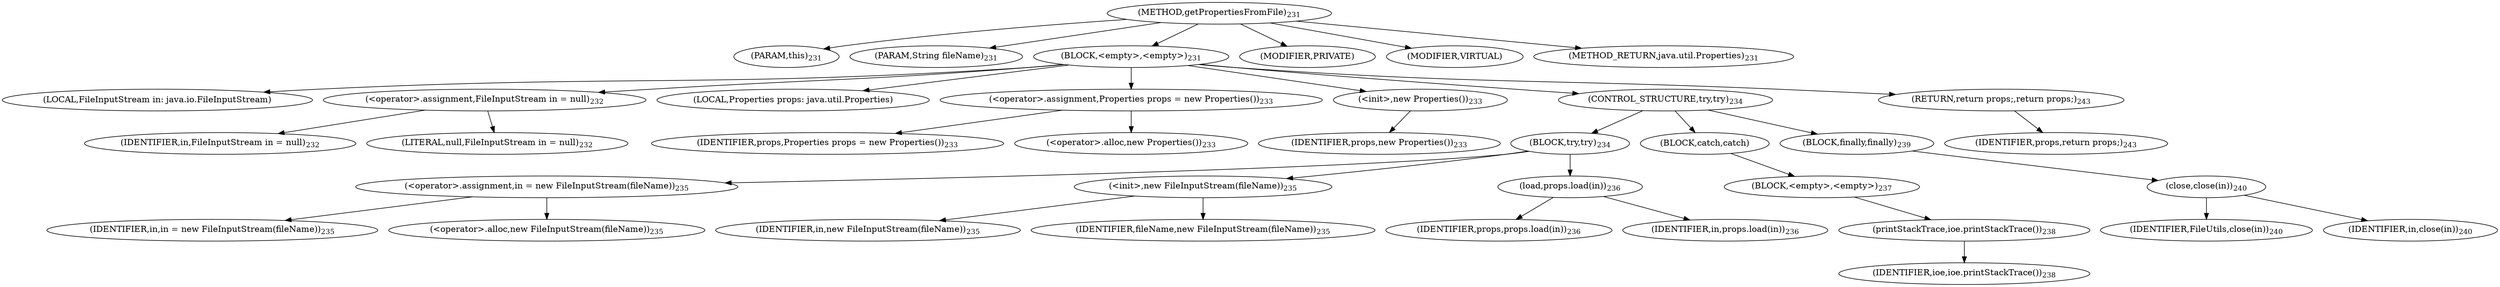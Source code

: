 digraph "getPropertiesFromFile" {  
"534" [label = <(METHOD,getPropertiesFromFile)<SUB>231</SUB>> ]
"535" [label = <(PARAM,this)<SUB>231</SUB>> ]
"536" [label = <(PARAM,String fileName)<SUB>231</SUB>> ]
"537" [label = <(BLOCK,&lt;empty&gt;,&lt;empty&gt;)<SUB>231</SUB>> ]
"23" [label = <(LOCAL,FileInputStream in: java.io.FileInputStream)> ]
"538" [label = <(&lt;operator&gt;.assignment,FileInputStream in = null)<SUB>232</SUB>> ]
"539" [label = <(IDENTIFIER,in,FileInputStream in = null)<SUB>232</SUB>> ]
"540" [label = <(LITERAL,null,FileInputStream in = null)<SUB>232</SUB>> ]
"21" [label = <(LOCAL,Properties props: java.util.Properties)> ]
"541" [label = <(&lt;operator&gt;.assignment,Properties props = new Properties())<SUB>233</SUB>> ]
"542" [label = <(IDENTIFIER,props,Properties props = new Properties())<SUB>233</SUB>> ]
"543" [label = <(&lt;operator&gt;.alloc,new Properties())<SUB>233</SUB>> ]
"544" [label = <(&lt;init&gt;,new Properties())<SUB>233</SUB>> ]
"20" [label = <(IDENTIFIER,props,new Properties())<SUB>233</SUB>> ]
"545" [label = <(CONTROL_STRUCTURE,try,try)<SUB>234</SUB>> ]
"546" [label = <(BLOCK,try,try)<SUB>234</SUB>> ]
"547" [label = <(&lt;operator&gt;.assignment,in = new FileInputStream(fileName))<SUB>235</SUB>> ]
"548" [label = <(IDENTIFIER,in,in = new FileInputStream(fileName))<SUB>235</SUB>> ]
"549" [label = <(&lt;operator&gt;.alloc,new FileInputStream(fileName))<SUB>235</SUB>> ]
"550" [label = <(&lt;init&gt;,new FileInputStream(fileName))<SUB>235</SUB>> ]
"22" [label = <(IDENTIFIER,in,new FileInputStream(fileName))<SUB>235</SUB>> ]
"551" [label = <(IDENTIFIER,fileName,new FileInputStream(fileName))<SUB>235</SUB>> ]
"552" [label = <(load,props.load(in))<SUB>236</SUB>> ]
"553" [label = <(IDENTIFIER,props,props.load(in))<SUB>236</SUB>> ]
"554" [label = <(IDENTIFIER,in,props.load(in))<SUB>236</SUB>> ]
"555" [label = <(BLOCK,catch,catch)> ]
"556" [label = <(BLOCK,&lt;empty&gt;,&lt;empty&gt;)<SUB>237</SUB>> ]
"557" [label = <(printStackTrace,ioe.printStackTrace())<SUB>238</SUB>> ]
"558" [label = <(IDENTIFIER,ioe,ioe.printStackTrace())<SUB>238</SUB>> ]
"559" [label = <(BLOCK,finally,finally)<SUB>239</SUB>> ]
"560" [label = <(close,close(in))<SUB>240</SUB>> ]
"561" [label = <(IDENTIFIER,FileUtils,close(in))<SUB>240</SUB>> ]
"562" [label = <(IDENTIFIER,in,close(in))<SUB>240</SUB>> ]
"563" [label = <(RETURN,return props;,return props;)<SUB>243</SUB>> ]
"564" [label = <(IDENTIFIER,props,return props;)<SUB>243</SUB>> ]
"565" [label = <(MODIFIER,PRIVATE)> ]
"566" [label = <(MODIFIER,VIRTUAL)> ]
"567" [label = <(METHOD_RETURN,java.util.Properties)<SUB>231</SUB>> ]
  "534" -> "535" 
  "534" -> "536" 
  "534" -> "537" 
  "534" -> "565" 
  "534" -> "566" 
  "534" -> "567" 
  "537" -> "23" 
  "537" -> "538" 
  "537" -> "21" 
  "537" -> "541" 
  "537" -> "544" 
  "537" -> "545" 
  "537" -> "563" 
  "538" -> "539" 
  "538" -> "540" 
  "541" -> "542" 
  "541" -> "543" 
  "544" -> "20" 
  "545" -> "546" 
  "545" -> "555" 
  "545" -> "559" 
  "546" -> "547" 
  "546" -> "550" 
  "546" -> "552" 
  "547" -> "548" 
  "547" -> "549" 
  "550" -> "22" 
  "550" -> "551" 
  "552" -> "553" 
  "552" -> "554" 
  "555" -> "556" 
  "556" -> "557" 
  "557" -> "558" 
  "559" -> "560" 
  "560" -> "561" 
  "560" -> "562" 
  "563" -> "564" 
}
